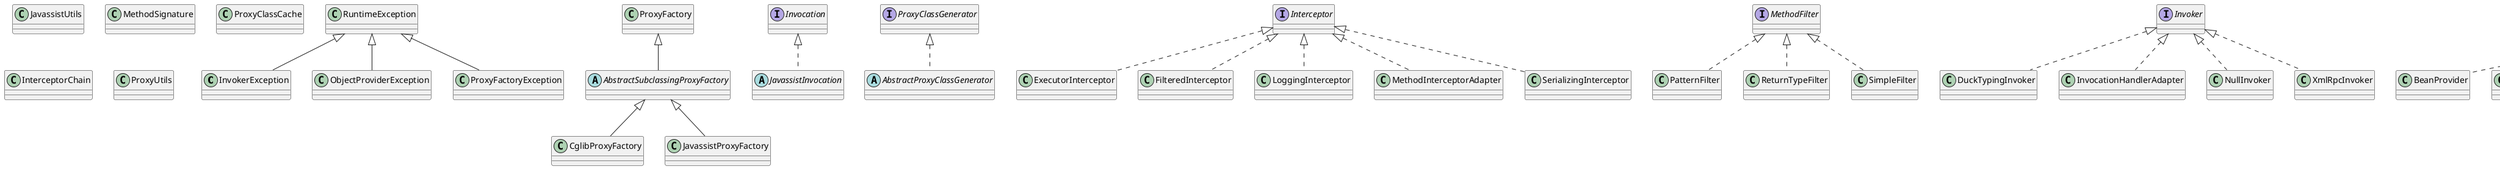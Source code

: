 @startuml

class InvokerException extends RuntimeException
class ObjectProviderException extends RuntimeException
class ProxyFactoryException extends RuntimeException
class CglibProxyFactory extends AbstractSubclassingProxyFactory
abstract class JavassistInvocation implements Invocation
class JavassistProxyFactory extends AbstractSubclassingProxyFactory
class JavassistUtils
abstract class AbstractProxyClassGenerator implements ProxyClassGenerator
abstract class AbstractSubclassingProxyFactory extends ProxyFactory
class MethodSignature
class ProxyClassCache
interface ProxyClassGenerator
class ExecutorInterceptor implements Interceptor
class PatternFilter implements MethodFilter
class ReturnTypeFilter implements MethodFilter
class SimpleFilter implements MethodFilter
class FilteredInterceptor implements Interceptor
class InterceptorChain
class LoggingInterceptor implements Interceptor
interface MethodFilter
class MethodInterceptorAdapter implements Interceptor
class SerializingInterceptor implements Interceptor
interface Interceptor
interface Invocation
class DuckTypingInvoker implements Invoker
class InvocationHandlerAdapter implements Invoker
class NullInvoker implements Invoker
class XmlRpcInvoker implements Invoker
interface Invoker
interface ObjectProvider
class BeanProvider implements ObjectProvider
class CloningProvider implements ObjectProvider
class ConstantProvider implements ObjectProvider
class NullProvider extends ConstantProvider
class ProviderDecorator implements ObjectProvider
class BurlapProvider implements ObjectProvider
class HessianProvider implements ObjectProvider
class JaxRpcProvider implements ObjectProvider
class RmiProvider implements ObjectProvider
class SessionBeanProvider implements ObjectProvider
class SingletonProvider extends ProviderDecorator
class ProxyFactory
class ProxyUtils


@enduml